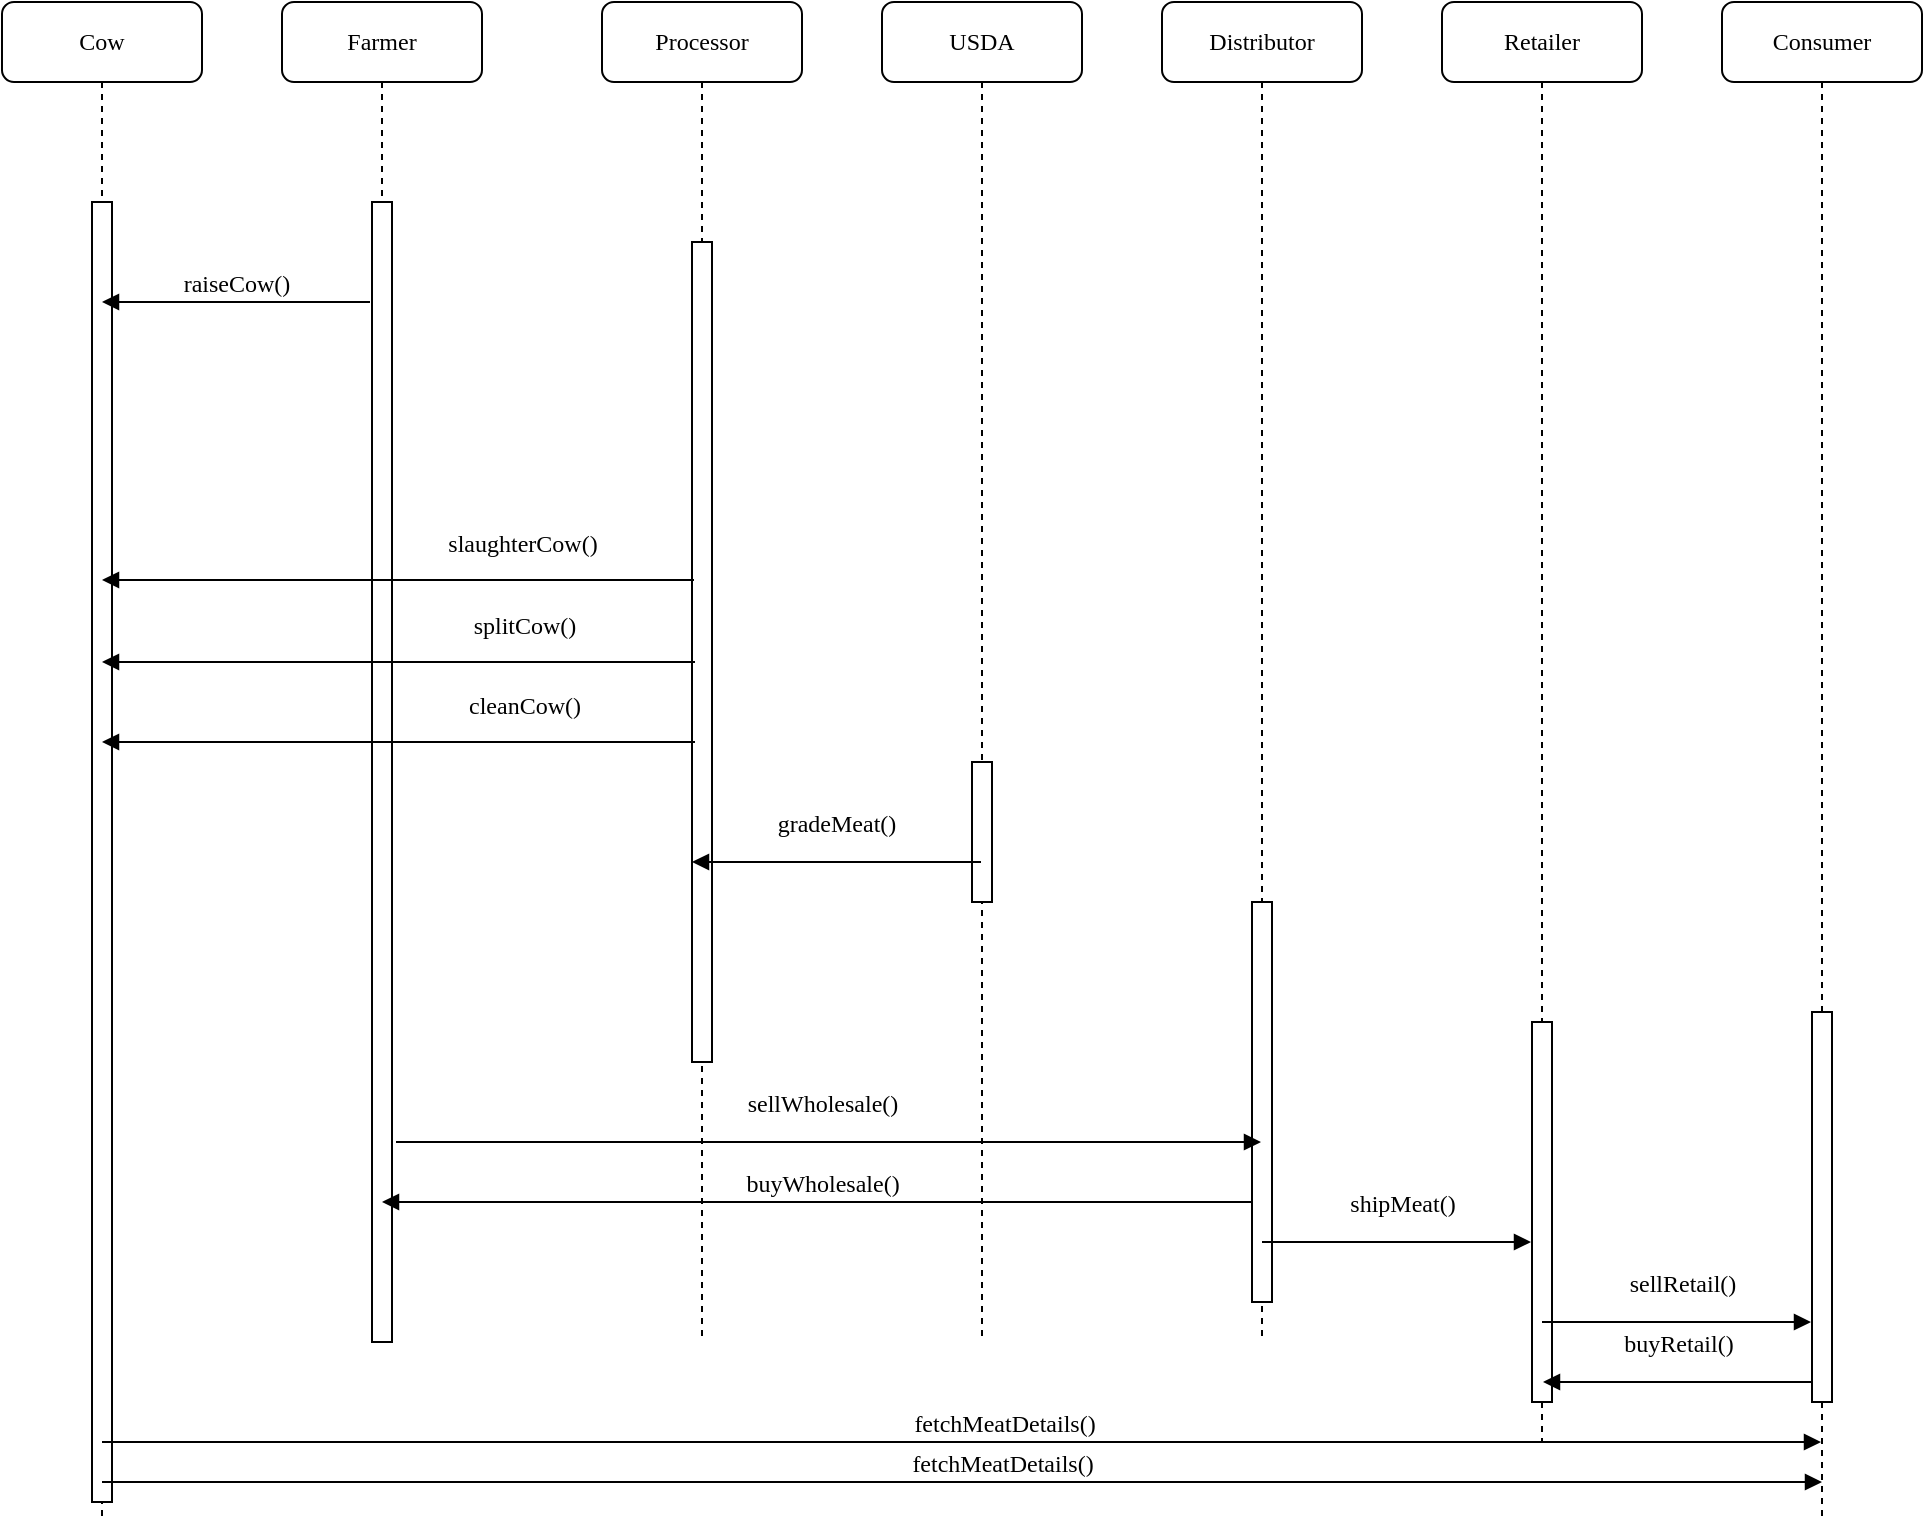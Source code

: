 <mxfile version="12.9.9" type="device"><diagram name="Page-1" id="13e1069c-82ec-6db2-03f1-153e76fe0fe0"><mxGraphModel dx="1086" dy="806" grid="1" gridSize="10" guides="1" tooltips="1" connect="1" arrows="1" fold="1" page="1" pageScale="1" pageWidth="1100" pageHeight="850" background="#ffffff" math="0" shadow="0"><root><mxCell id="0"/><mxCell id="1" parent="0"/><mxCell id="7baba1c4bc27f4b0-2" value="Farmer" style="shape=umlLifeline;perimeter=lifelinePerimeter;whiteSpace=wrap;html=1;container=1;collapsible=0;recursiveResize=0;outlineConnect=0;rounded=1;shadow=0;comic=0;labelBackgroundColor=none;strokeWidth=1;fontFamily=Verdana;fontSize=12;align=center;" parent="1" vertex="1"><mxGeometry x="240" y="80" width="100" height="670" as="geometry"/></mxCell><mxCell id="7baba1c4bc27f4b0-10" value="" style="html=1;points=[];perimeter=orthogonalPerimeter;rounded=0;shadow=0;comic=0;labelBackgroundColor=none;strokeWidth=1;fontFamily=Verdana;fontSize=12;align=center;" parent="7baba1c4bc27f4b0-2" vertex="1"><mxGeometry x="45" y="100" width="10" height="570" as="geometry"/></mxCell><mxCell id="7baba1c4bc27f4b0-3" value="Processor" style="shape=umlLifeline;perimeter=lifelinePerimeter;whiteSpace=wrap;html=1;container=1;collapsible=0;recursiveResize=0;outlineConnect=0;rounded=1;shadow=0;comic=0;labelBackgroundColor=none;strokeWidth=1;fontFamily=Verdana;fontSize=12;align=center;" parent="1" vertex="1"><mxGeometry x="400" y="80" width="100" height="670" as="geometry"/></mxCell><mxCell id="7baba1c4bc27f4b0-13" value="" style="html=1;points=[];perimeter=orthogonalPerimeter;rounded=0;shadow=0;comic=0;labelBackgroundColor=none;strokeWidth=1;fontFamily=Verdana;fontSize=12;align=center;" parent="7baba1c4bc27f4b0-3" vertex="1"><mxGeometry x="45" y="120" width="10" height="410" as="geometry"/></mxCell><mxCell id="7baba1c4bc27f4b0-4" value="USDA" style="shape=umlLifeline;perimeter=lifelinePerimeter;whiteSpace=wrap;html=1;container=1;collapsible=0;recursiveResize=0;outlineConnect=0;rounded=1;shadow=0;comic=0;labelBackgroundColor=none;strokeWidth=1;fontFamily=Verdana;fontSize=12;align=center;" parent="1" vertex="1"><mxGeometry x="540" y="80" width="100" height="670" as="geometry"/></mxCell><mxCell id="7baba1c4bc27f4b0-5" value="Distributor" style="shape=umlLifeline;perimeter=lifelinePerimeter;whiteSpace=wrap;html=1;container=1;collapsible=0;recursiveResize=0;outlineConnect=0;rounded=1;shadow=0;comic=0;labelBackgroundColor=none;strokeWidth=1;fontFamily=Verdana;fontSize=12;align=center;" parent="1" vertex="1"><mxGeometry x="680" y="80" width="100" height="670" as="geometry"/></mxCell><mxCell id="7baba1c4bc27f4b0-19" value="" style="html=1;points=[];perimeter=orthogonalPerimeter;rounded=0;shadow=0;comic=0;labelBackgroundColor=none;strokeWidth=1;fontFamily=Verdana;fontSize=12;align=center;" parent="7baba1c4bc27f4b0-5" vertex="1"><mxGeometry x="45" y="450" width="10" height="200" as="geometry"/></mxCell><mxCell id="7baba1c4bc27f4b0-6" value="Retailer" style="shape=umlLifeline;perimeter=lifelinePerimeter;whiteSpace=wrap;html=1;container=1;collapsible=0;recursiveResize=0;outlineConnect=0;rounded=1;shadow=0;comic=0;labelBackgroundColor=none;strokeWidth=1;fontFamily=Verdana;fontSize=12;align=center;" parent="1" vertex="1"><mxGeometry x="820" y="80" width="100" height="720" as="geometry"/></mxCell><mxCell id="7baba1c4bc27f4b0-28" value="" style="html=1;points=[];perimeter=orthogonalPerimeter;rounded=0;shadow=0;comic=0;labelBackgroundColor=none;strokeWidth=1;fontFamily=Verdana;fontSize=12;align=center;" parent="7baba1c4bc27f4b0-6" vertex="1"><mxGeometry x="45" y="510" width="10" height="190" as="geometry"/></mxCell><mxCell id="7baba1c4bc27f4b0-7" value="Consumer" style="shape=umlLifeline;perimeter=lifelinePerimeter;whiteSpace=wrap;html=1;container=1;collapsible=0;recursiveResize=0;outlineConnect=0;rounded=1;shadow=0;comic=0;labelBackgroundColor=none;strokeWidth=1;fontFamily=Verdana;fontSize=12;align=center;" parent="1" vertex="1"><mxGeometry x="960" y="80" width="100" height="760" as="geometry"/></mxCell><mxCell id="7baba1c4bc27f4b0-25" value="" style="html=1;points=[];perimeter=orthogonalPerimeter;rounded=0;shadow=0;comic=0;labelBackgroundColor=none;strokeColor=#000000;strokeWidth=1;fillColor=#FFFFFF;fontFamily=Verdana;fontSize=12;fontColor=#000000;align=center;" parent="7baba1c4bc27f4b0-7" vertex="1"><mxGeometry x="45" y="505" width="10" height="195" as="geometry"/></mxCell><mxCell id="7baba1c4bc27f4b0-8" value="Cow" style="shape=umlLifeline;perimeter=lifelinePerimeter;whiteSpace=wrap;html=1;container=1;collapsible=0;recursiveResize=0;outlineConnect=0;rounded=1;shadow=0;comic=0;labelBackgroundColor=none;strokeWidth=1;fontFamily=Verdana;fontSize=12;align=center;" parent="1" vertex="1"><mxGeometry x="100" y="80" width="100" height="760" as="geometry"/></mxCell><mxCell id="7baba1c4bc27f4b0-9" value="" style="html=1;points=[];perimeter=orthogonalPerimeter;rounded=0;shadow=0;comic=0;labelBackgroundColor=none;strokeWidth=1;fontFamily=Verdana;fontSize=12;align=center;" parent="7baba1c4bc27f4b0-8" vertex="1"><mxGeometry x="45" y="100" width="10" height="650" as="geometry"/></mxCell><mxCell id="7baba1c4bc27f4b0-22" value="" style="html=1;points=[];perimeter=orthogonalPerimeter;rounded=0;shadow=0;comic=0;labelBackgroundColor=none;strokeWidth=1;fontFamily=Verdana;fontSize=12;align=center;" parent="1" vertex="1"><mxGeometry x="585" y="460" width="10" height="70" as="geometry"/></mxCell><mxCell id="Ntsc8KtabDcBtAY95MDf-5" value="raiseCow()" style="html=1;verticalAlign=bottom;endArrow=block;labelBackgroundColor=none;fontFamily=Verdana;fontSize=12;edgeStyle=elbowEdgeStyle;elbow=vertical;" parent="1" edge="1"><mxGeometry relative="1" as="geometry"><mxPoint x="284" y="230" as="sourcePoint"/><mxPoint x="150" y="230" as="targetPoint"/><Array as="points"><mxPoint x="220" y="230"/></Array></mxGeometry></mxCell><mxCell id="Ntsc8KtabDcBtAY95MDf-11" value="slaughterCow()" style="html=1;verticalAlign=bottom;endArrow=block;labelBackgroundColor=none;fontFamily=Verdana;fontSize=12;edgeStyle=elbowEdgeStyle;elbow=vertical;" parent="1" target="7baba1c4bc27f4b0-8" edge="1"><mxGeometry x="-0.42" y="-9" relative="1" as="geometry"><mxPoint x="446" y="369" as="sourcePoint"/><mxPoint x="290" y="369" as="targetPoint"/><Array as="points"><mxPoint x="375" y="369"/></Array><mxPoint as="offset"/></mxGeometry></mxCell><mxCell id="Ntsc8KtabDcBtAY95MDf-12" value="splitCow()" style="html=1;verticalAlign=bottom;endArrow=block;labelBackgroundColor=none;fontFamily=Verdana;fontSize=12;edgeStyle=elbowEdgeStyle;elbow=vertical;" parent="1" edge="1"><mxGeometry x="-0.42" y="-9" relative="1" as="geometry"><mxPoint x="446.5" y="410" as="sourcePoint"/><mxPoint x="150" y="410" as="targetPoint"/><Array as="points"><mxPoint x="375.5" y="410"/></Array><mxPoint as="offset"/></mxGeometry></mxCell><mxCell id="Ntsc8KtabDcBtAY95MDf-13" value="cleanCow()" style="html=1;verticalAlign=bottom;endArrow=block;labelBackgroundColor=none;fontFamily=Verdana;fontSize=12;edgeStyle=elbowEdgeStyle;elbow=vertical;" parent="1" edge="1"><mxGeometry x="-0.42" y="-9" relative="1" as="geometry"><mxPoint x="446.5" y="450" as="sourcePoint"/><mxPoint x="150" y="450" as="targetPoint"/><Array as="points"><mxPoint x="375.5" y="450"/></Array><mxPoint as="offset"/></mxGeometry></mxCell><mxCell id="Ntsc8KtabDcBtAY95MDf-14" value="gradeMeat()" style="html=1;verticalAlign=bottom;endArrow=block;labelBackgroundColor=none;fontFamily=Verdana;fontSize=12;edgeStyle=elbowEdgeStyle;elbow=vertical;" parent="1" source="7baba1c4bc27f4b0-4" edge="1"><mxGeometry y="-10" relative="1" as="geometry"><mxPoint x="570" y="280" as="sourcePoint"/><mxPoint x="445" y="510" as="targetPoint"/><Array as="points"><mxPoint x="480" y="510"/><mxPoint x="530" y="280"/></Array><mxPoint as="offset"/></mxGeometry></mxCell><mxCell id="Ntsc8KtabDcBtAY95MDf-17" value="buyRetail()" style="html=1;verticalAlign=bottom;endArrow=block;labelBackgroundColor=none;fontFamily=Verdana;fontSize=12;edgeStyle=elbowEdgeStyle;elbow=vertical;" parent="1" edge="1"><mxGeometry y="-10" relative="1" as="geometry"><mxPoint x="1005" y="770" as="sourcePoint"/><mxPoint x="870.5" y="770" as="targetPoint"/><Array as="points"><mxPoint x="935.5" y="770"/><mxPoint x="1091" y="540"/></Array><mxPoint as="offset"/></mxGeometry></mxCell><mxCell id="AjSZhi3Il71Yhlq82eub-1" value="sellWholesale()" style="html=1;verticalAlign=bottom;endArrow=block;labelBackgroundColor=none;fontFamily=Verdana;fontSize=12;edgeStyle=elbowEdgeStyle;elbow=vertical;" edge="1" parent="1" target="7baba1c4bc27f4b0-5"><mxGeometry x="0.124" y="32" relative="1" as="geometry"><mxPoint x="297" y="650" as="sourcePoint"/><mxPoint x="690" y="650" as="targetPoint"/><Array as="points"><mxPoint x="540" y="650"/><mxPoint x="510" y="630"/><mxPoint x="380" y="610"/><mxPoint x="240" y="600"/></Array><mxPoint x="-30" y="22" as="offset"/></mxGeometry></mxCell><mxCell id="AjSZhi3Il71Yhlq82eub-3" value="buyWholesale()" style="html=1;verticalAlign=bottom;endArrow=block;labelBackgroundColor=none;fontFamily=Verdana;fontSize=12;edgeStyle=elbowEdgeStyle;elbow=vertical;" edge="1" parent="1" source="7baba1c4bc27f4b0-19"><mxGeometry x="0.126" y="-30" relative="1" as="geometry"><mxPoint x="721" y="600.16" as="sourcePoint"/><mxPoint x="290" y="680" as="targetPoint"/><Array as="points"><mxPoint x="480" y="680"/><mxPoint x="221" y="600.16"/></Array><mxPoint x="30" y="30" as="offset"/></mxGeometry></mxCell><mxCell id="AjSZhi3Il71Yhlq82eub-4" value="sellRetail()" style="html=1;verticalAlign=bottom;endArrow=block;labelBackgroundColor=none;fontFamily=Verdana;fontSize=12;edgeStyle=elbowEdgeStyle;elbow=vertical;" edge="1" parent="1"><mxGeometry x="0.041" y="10" relative="1" as="geometry"><mxPoint x="870" y="740" as="sourcePoint"/><mxPoint x="1004.5" y="740" as="targetPoint"/><Array as="points"><mxPoint x="920" y="740"/><mxPoint x="935" y="740"/></Array><mxPoint as="offset"/></mxGeometry></mxCell><mxCell id="AjSZhi3Il71Yhlq82eub-5" value="shipMeat()" style="html=1;verticalAlign=bottom;endArrow=block;labelBackgroundColor=none;fontFamily=Verdana;fontSize=12;edgeStyle=elbowEdgeStyle;elbow=vertical;" edge="1" parent="1"><mxGeometry x="0.041" y="10" relative="1" as="geometry"><mxPoint x="730" y="700" as="sourcePoint"/><mxPoint x="864.5" y="700" as="targetPoint"/><Array as="points"><mxPoint x="780" y="700"/><mxPoint x="795" y="700"/></Array><mxPoint as="offset"/></mxGeometry></mxCell><mxCell id="AjSZhi3Il71Yhlq82eub-6" value="fetchMeatDetails()" style="html=1;verticalAlign=bottom;endArrow=block;labelBackgroundColor=none;fontFamily=Verdana;fontSize=12;edgeStyle=elbowEdgeStyle;elbow=vertical;" edge="1" parent="1" source="7baba1c4bc27f4b0-8" target="7baba1c4bc27f4b0-7"><mxGeometry x="0.048" relative="1" as="geometry"><mxPoint x="347.5" y="800" as="sourcePoint"/><mxPoint x="780" y="800" as="targetPoint"/><Array as="points"><mxPoint x="590.5" y="800"/><mxPoint x="560.5" y="780"/><mxPoint x="430.5" y="760"/><mxPoint x="290.5" y="750"/></Array><mxPoint as="offset"/></mxGeometry></mxCell><mxCell id="AjSZhi3Il71Yhlq82eub-8" value="fetchMeatDetails()" style="html=1;verticalAlign=bottom;endArrow=block;labelBackgroundColor=none;fontFamily=Verdana;fontSize=12;edgeStyle=elbowEdgeStyle;elbow=vertical;" edge="1" parent="1"><mxGeometry x="0.046" relative="1" as="geometry"><mxPoint x="150" y="820" as="sourcePoint"/><mxPoint x="1010" y="820" as="targetPoint"/><Array as="points"><mxPoint x="591" y="820"/><mxPoint x="561" y="800"/><mxPoint x="431" y="780"/><mxPoint x="291" y="770"/></Array><mxPoint as="offset"/></mxGeometry></mxCell></root></mxGraphModel></diagram></mxfile>